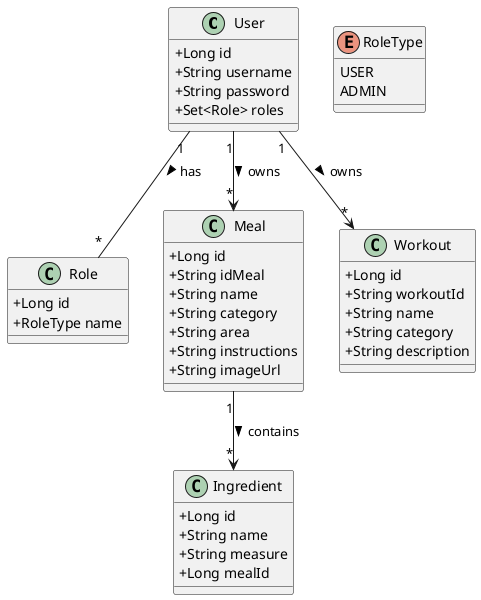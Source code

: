 @startuml
'https://plantuml.com/class-diagram


@startuml
' Use skinparam for better styling (optional)
skinparam classAttributeIconSize 0

class User {
  +Long id
  +String username
  +String password
  +Set<Role> roles
}

class Role {
  +Long id
  +RoleType name
}

enum RoleType {
  USER
  ADMIN
}

class Meal {
  +Long id
  +String idMeal
  +String name
  +String category
  +String area
  +String instructions
  +String imageUrl
}

class Workout {
  +Long id
  +String workoutId
  +String name
  +String category
  +String description
}

class Ingredient {
  +Long id
  +String name
  +String measure
  +Long mealId
}

' Relationships
User "1" -- "*" Role : has >
User "1" --> "*" Meal : owns >
User "1" --> "*" Workout : owns >

Meal "1" --> "*" Ingredient : contains >
@enduml


//User has many Roles (many-to-many via Set)

  User is expected to eventually have 1:N relationships with Meal and Workout (per roadmap)

  Meal has multiple Ingredients

  Enum RoleType is used inside the Role class

  //User and admin interaction